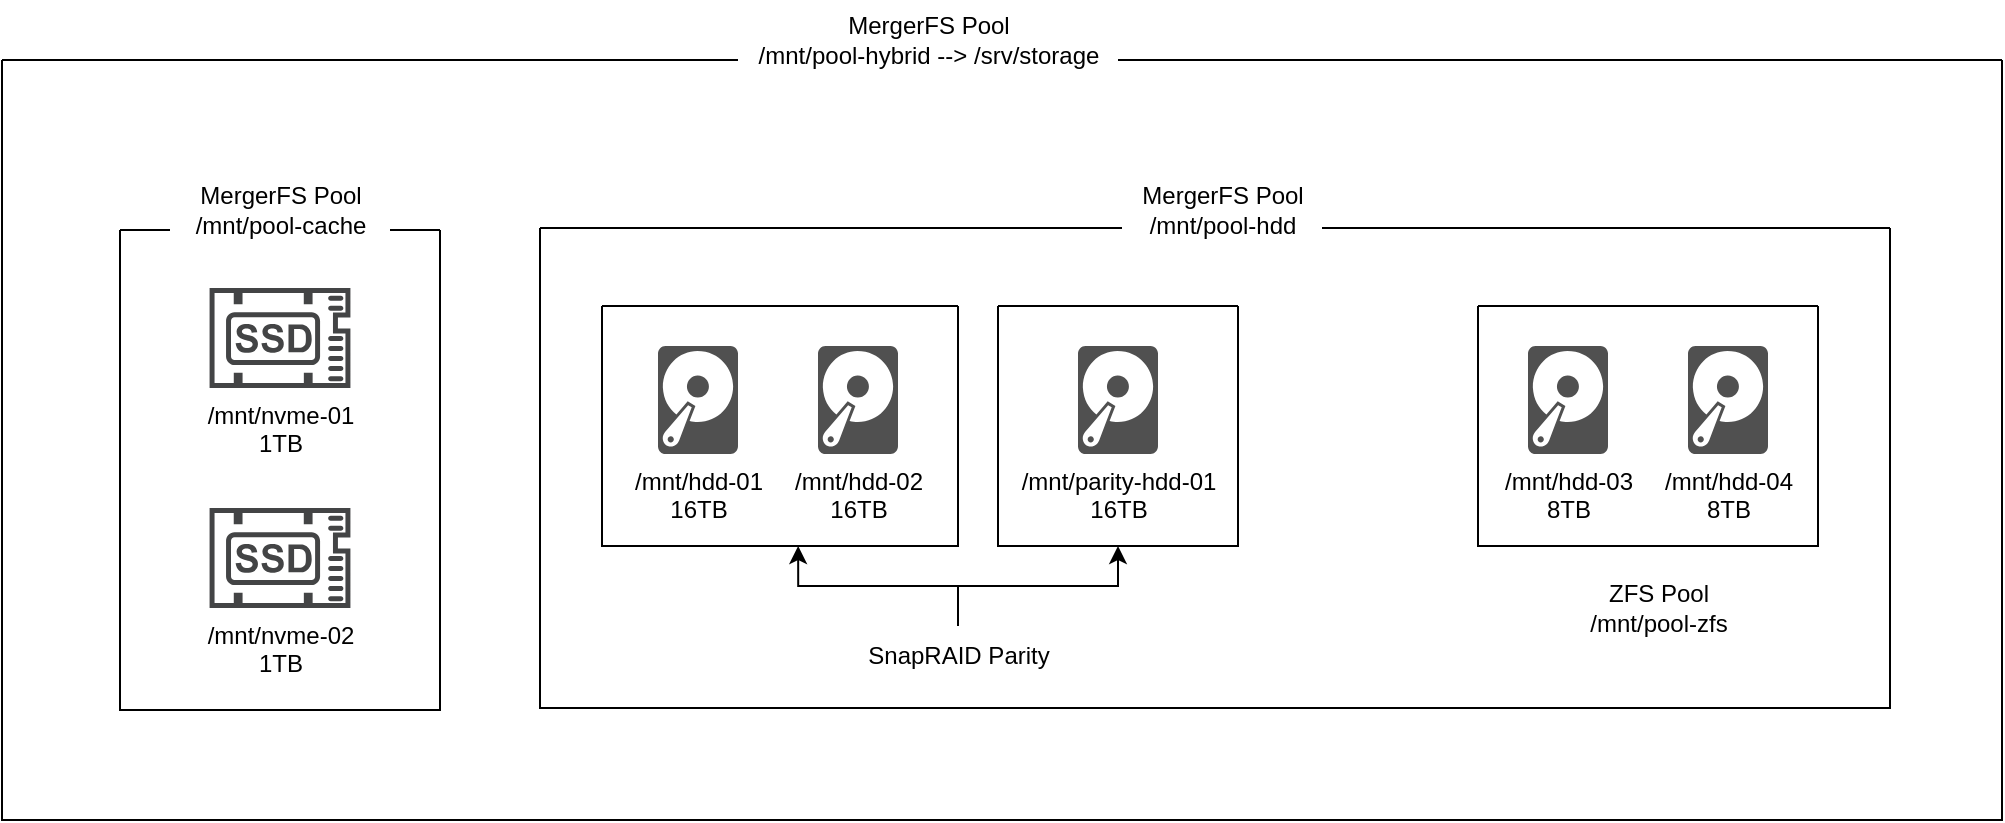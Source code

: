 <mxfile version="27.0.1" pages="2">
  <diagram name="NAS Storage" id="cWDBNV2v8mS3Kt5XcIzP">
    <mxGraphModel dx="1170" dy="1028" grid="1" gridSize="10" guides="1" tooltips="1" connect="1" arrows="1" fold="1" page="0" pageScale="1" pageWidth="1100" pageHeight="850" background="#ffffff" math="0" shadow="0">
      <root>
        <mxCell id="0" />
        <mxCell id="1" parent="0" />
        <mxCell id="KHwJY_O5MvQ1fBtN65Wm-1" value="/mnt/hdd-01&lt;div&gt;16TB&lt;/div&gt;" style="sketch=0;pointerEvents=1;shadow=0;dashed=0;html=1;strokeColor=none;fillColor=#505050;labelPosition=center;verticalLabelPosition=bottom;verticalAlign=top;outlineConnect=0;align=center;shape=mxgraph.office.devices.hard_disk;" parent="1" vertex="1">
          <mxGeometry x="378" y="363" width="40" height="54" as="geometry" />
        </mxCell>
        <mxCell id="KHwJY_O5MvQ1fBtN65Wm-2" value="&lt;div&gt;/mnt/hdd-02&lt;/div&gt;&lt;div&gt;16TB&lt;/div&gt;" style="sketch=0;pointerEvents=1;shadow=0;dashed=0;html=1;strokeColor=none;fillColor=#505050;labelPosition=center;verticalLabelPosition=bottom;verticalAlign=top;outlineConnect=0;align=center;shape=mxgraph.office.devices.hard_disk;" parent="1" vertex="1">
          <mxGeometry x="458" y="363" width="40" height="54" as="geometry" />
        </mxCell>
        <mxCell id="KHwJY_O5MvQ1fBtN65Wm-3" value="/mnt/parity-hdd-01&lt;div&gt;16TB&lt;br&gt;&lt;div&gt;&lt;div&gt;&lt;div&gt;&lt;br&gt;&lt;/div&gt;&lt;/div&gt;&lt;/div&gt;&lt;/div&gt;" style="sketch=0;pointerEvents=1;shadow=0;dashed=0;html=1;strokeColor=none;fillColor=#505050;labelPosition=center;verticalLabelPosition=bottom;verticalAlign=top;outlineConnect=0;align=center;shape=mxgraph.office.devices.hard_disk;" parent="1" vertex="1">
          <mxGeometry x="588" y="363" width="40" height="54" as="geometry" />
        </mxCell>
        <mxCell id="xL38vGqTjKEQi2ETifp--1" value="/mnt/hdd-03&lt;div&gt;&lt;div&gt;8TB&lt;/div&gt;&lt;/div&gt;" style="sketch=0;pointerEvents=1;shadow=0;dashed=0;html=1;strokeColor=none;fillColor=#505050;labelPosition=center;verticalLabelPosition=bottom;verticalAlign=top;outlineConnect=0;align=center;shape=mxgraph.office.devices.hard_disk;" vertex="1" parent="1">
          <mxGeometry x="813" y="363" width="40" height="54" as="geometry" />
        </mxCell>
        <mxCell id="xL38vGqTjKEQi2ETifp--2" value="&lt;div&gt;/mnt/hdd-04&lt;/div&gt;&lt;div&gt;8TB&lt;/div&gt;" style="sketch=0;pointerEvents=1;shadow=0;dashed=0;html=1;strokeColor=none;fillColor=#505050;labelPosition=center;verticalLabelPosition=bottom;verticalAlign=top;outlineConnect=0;align=center;shape=mxgraph.office.devices.hard_disk;" vertex="1" parent="1">
          <mxGeometry x="893" y="363" width="40" height="54" as="geometry" />
        </mxCell>
        <mxCell id="xL38vGqTjKEQi2ETifp--3" value="" style="swimlane;startSize=0;" vertex="1" parent="1">
          <mxGeometry x="350" y="343" width="178" height="120" as="geometry">
            <mxRectangle x="560" y="730" width="50" height="40" as="alternateBounds" />
          </mxGeometry>
        </mxCell>
        <mxCell id="xL38vGqTjKEQi2ETifp--18" value="" style="swimlane;startSize=0;" vertex="1" parent="1">
          <mxGeometry x="548" y="343" width="120" height="120" as="geometry">
            <mxRectangle x="260" y="740" width="50" height="40" as="alternateBounds" />
          </mxGeometry>
        </mxCell>
        <mxCell id="xL38vGqTjKEQi2ETifp--24" value="&lt;div&gt;ZFS Pool&lt;/div&gt;/mnt/pool-zfs" style="text;html=1;align=center;verticalAlign=middle;resizable=0;points=[];autosize=1;strokeColor=none;fillColor=none;" vertex="1" parent="1">
          <mxGeometry x="833" y="474" width="90" height="40" as="geometry" />
        </mxCell>
        <mxCell id="xL38vGqTjKEQi2ETifp--35" style="edgeStyle=orthogonalEdgeStyle;rounded=0;orthogonalLoop=1;jettySize=auto;html=1;entryX=0.5;entryY=1;entryDx=0;entryDy=0;" edge="1" parent="1" source="xL38vGqTjKEQi2ETifp--29" target="xL38vGqTjKEQi2ETifp--18">
          <mxGeometry relative="1" as="geometry" />
        </mxCell>
        <mxCell id="xL38vGqTjKEQi2ETifp--29" value="SnapRAID Parity" style="text;html=1;align=center;verticalAlign=middle;resizable=0;points=[];autosize=1;strokeColor=none;fillColor=none;" vertex="1" parent="1">
          <mxGeometry x="473" y="503" width="110" height="30" as="geometry" />
        </mxCell>
        <mxCell id="xL38vGqTjKEQi2ETifp--34" style="edgeStyle=orthogonalEdgeStyle;rounded=0;orthogonalLoop=1;jettySize=auto;html=1;entryX=0.551;entryY=1;entryDx=0;entryDy=0;entryPerimeter=0;" edge="1" parent="1" source="xL38vGqTjKEQi2ETifp--29" target="xL38vGqTjKEQi2ETifp--3">
          <mxGeometry relative="1" as="geometry" />
        </mxCell>
        <mxCell id="xL38vGqTjKEQi2ETifp--39" value="" style="swimlane;startSize=0;" vertex="1" parent="1">
          <mxGeometry x="788" y="343" width="170" height="120" as="geometry">
            <mxRectangle x="260" y="740" width="50" height="40" as="alternateBounds" />
          </mxGeometry>
        </mxCell>
        <mxCell id="xL38vGqTjKEQi2ETifp--50" value="" style="swimlane;startSize=0;" vertex="1" parent="1">
          <mxGeometry x="319" y="304" width="675" height="240" as="geometry" />
        </mxCell>
        <mxCell id="UpL8QJG1R5ZZZpIgCAkp-7" value="" style="swimlane;startSize=0;" vertex="1" parent="1">
          <mxGeometry x="50" y="220" width="1000" height="380" as="geometry" />
        </mxCell>
        <mxCell id="xL38vGqTjKEQi2ETifp--8" value="MergerFS Pool&lt;div&gt;/mnt/pool-hdd&lt;/div&gt;" style="text;html=1;align=center;verticalAlign=middle;resizable=0;points=[];autosize=1;rounded=0;shadow=0;glass=0;fillColor=default;" vertex="1" parent="UpL8QJG1R5ZZZpIgCAkp-7">
          <mxGeometry x="560" y="55" width="100" height="40" as="geometry" />
        </mxCell>
        <mxCell id="UpL8QJG1R5ZZZpIgCAkp-9" value="" style="swimlane;startSize=0;" vertex="1" parent="UpL8QJG1R5ZZZpIgCAkp-7">
          <mxGeometry x="59" y="85" width="160" height="240" as="geometry" />
        </mxCell>
        <mxCell id="xL38vGqTjKEQi2ETifp--41" value="/mnt/nvme-01&lt;div&gt;1TB&lt;/div&gt;" style="sketch=0;pointerEvents=1;shadow=0;dashed=0;html=1;strokeColor=none;fillColor=#434445;aspect=fixed;labelPosition=center;verticalLabelPosition=bottom;verticalAlign=top;align=center;outlineConnect=0;shape=mxgraph.vvd.ssd;" vertex="1" parent="UpL8QJG1R5ZZZpIgCAkp-9">
          <mxGeometry x="44.79" y="29" width="70.42" height="50" as="geometry" />
        </mxCell>
        <mxCell id="UpL8QJG1R5ZZZpIgCAkp-6" value="/mnt/nvme-02&lt;div&gt;1TB&lt;/div&gt;" style="sketch=0;pointerEvents=1;shadow=0;dashed=0;html=1;strokeColor=none;fillColor=#434445;aspect=fixed;labelPosition=center;verticalLabelPosition=bottom;verticalAlign=top;align=center;outlineConnect=0;shape=mxgraph.vvd.ssd;" vertex="1" parent="UpL8QJG1R5ZZZpIgCAkp-9">
          <mxGeometry x="44.79" y="139" width="70.42" height="50" as="geometry" />
        </mxCell>
        <mxCell id="UpL8QJG1R5ZZZpIgCAkp-12" value="MergerFS Pool&lt;div&gt;/mnt/pool-cache&lt;/div&gt;" style="text;html=1;align=center;verticalAlign=middle;resizable=0;points=[];autosize=1;rounded=0;shadow=0;glass=0;fillColor=default;" vertex="1" parent="UpL8QJG1R5ZZZpIgCAkp-7">
          <mxGeometry x="84" y="55" width="110" height="40" as="geometry" />
        </mxCell>
        <mxCell id="UpL8QJG1R5ZZZpIgCAkp-8" value="MergerFS Pool&lt;div&gt;/mnt/pool-hybrid --&amp;gt; /srv/storage&lt;/div&gt;" style="text;html=1;align=center;verticalAlign=middle;resizable=0;points=[];autosize=1;rounded=0;shadow=0;glass=0;fillColor=default;" vertex="1" parent="1">
          <mxGeometry x="418" y="190" width="190" height="40" as="geometry" />
        </mxCell>
      </root>
    </mxGraphModel>
  </diagram>
  <diagram id="BMXRnunmZCOVZAk9kr59" name="Page-2">
    <mxGraphModel grid="1" page="1" gridSize="10" guides="1" tooltips="1" connect="1" arrows="1" fold="1" pageScale="1" pageWidth="850" pageHeight="1100" math="0" shadow="0">
      <root>
        <mxCell id="0" />
        <mxCell id="1" parent="0" />
      </root>
    </mxGraphModel>
  </diagram>
</mxfile>
